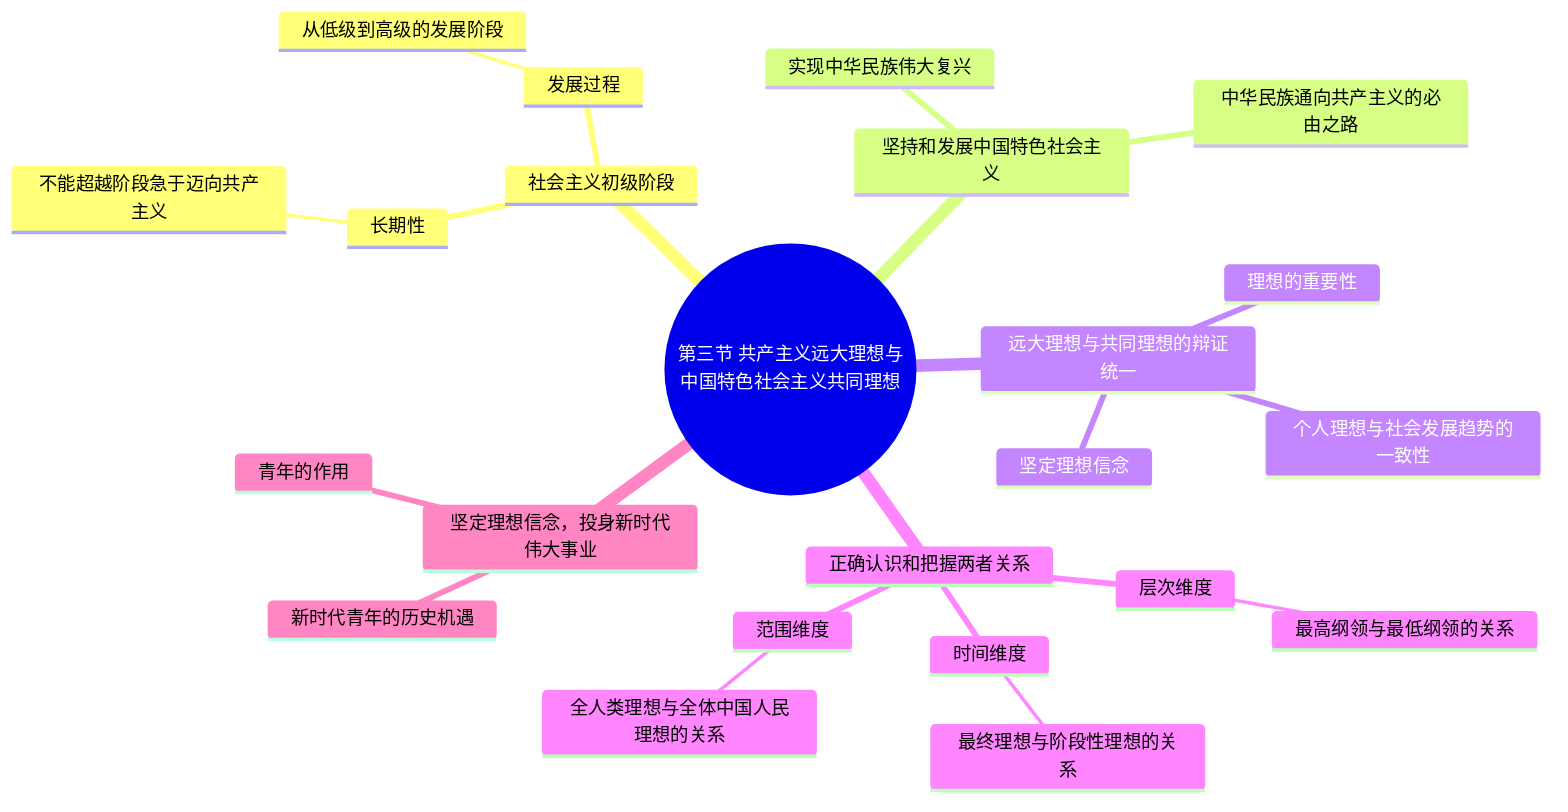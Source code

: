 mindmap
  root((第三节 共产主义远大理想与中国特色社会主义共同理想))
    社会主义初级阶段
      长期性
        不能超越阶段急于迈向共产主义
      发展过程
        从低级到高级的发展阶段
    坚持和发展中国特色社会主义
      中华民族通向共产主义的必由之路
      实现中华民族伟大复兴
    远大理想与共同理想的辩证统一
      理想的重要性
      个人理想与社会发展趋势的一致性
      坚定理想信念
    正确认识和把握两者关系
      时间维度
        最终理想与阶段性理想的关系
      层次维度
        最高纲领与最低纲领的关系
      范围维度
        全人类理想与全体中国人民理想的关系
    坚定理想信念，投身新时代伟大事业
      青年的作用
      新时代青年的历史机遇